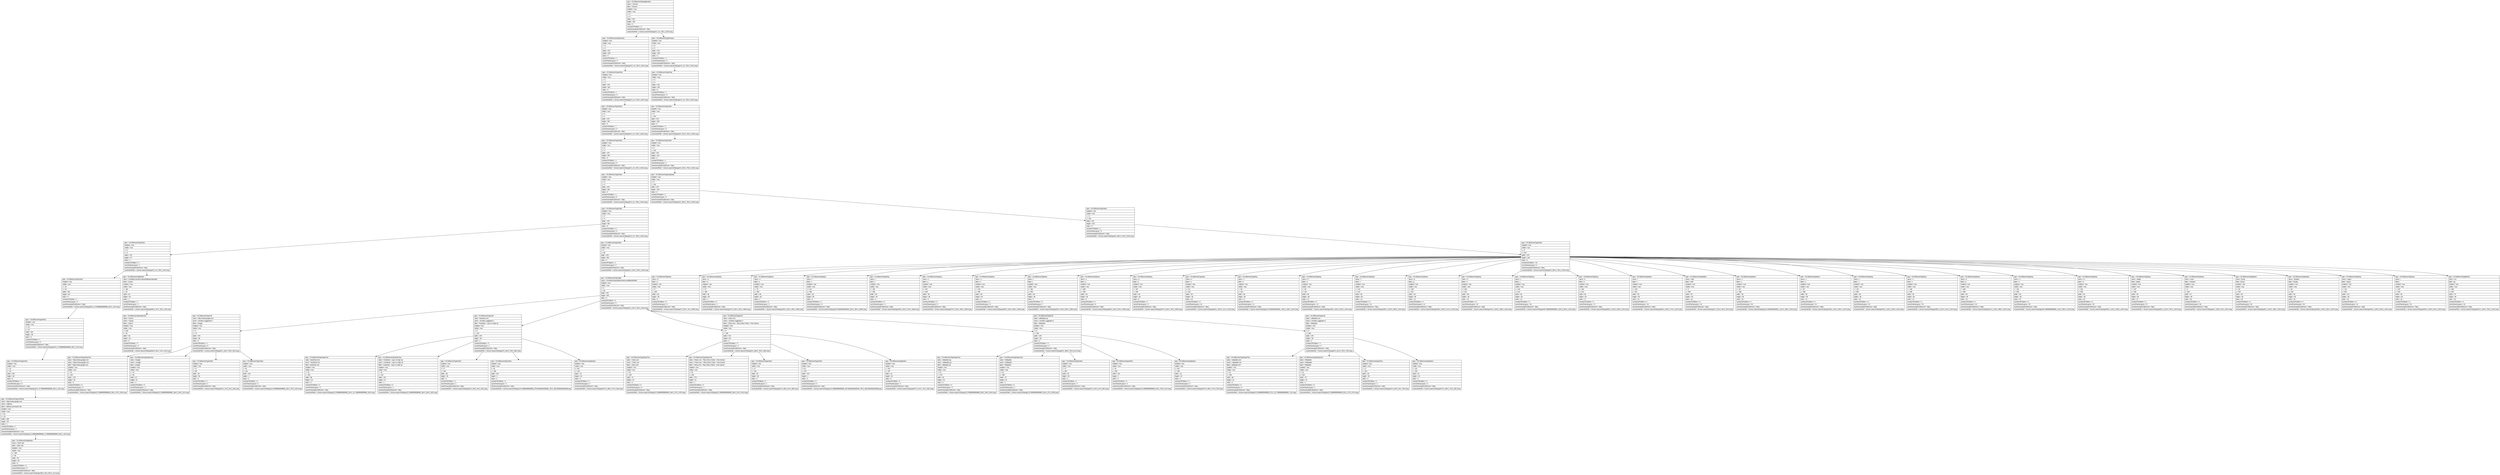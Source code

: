 digraph Layout {

	node [shape=record fontname=Arial];

	0	[label="{type = XCUIElementTypeApplication\l|name = Chrome\l|label = Chrome\l|enabled = true\l|visible = true\l|x = 0\l|y = 0\l|width = 375\l|height = 667\l|index = 0\l|numberOfChildren = 3\l|eventGeneratedOnElement = false \l|screenshotPath = chrome-search/S3/pngs/0.0_0.0_750.0_1334.0.png\l}"]
	1	[label="{type = XCUIElementTypeWindow\l|enabled = true\l|visible = true\l|x = 0\l|y = 0\l|width = 375\l|height = 667\l|index = 0\l|numberOfChildren = 1\l|numInParentLayout = 0\l|eventGeneratedOnElement = false \l|screenshotPath = chrome-search/S3/pngs/0.0_0.0_750.0_1334.0.png\l}"]
	2	[label="{type = XCUIElementTypeWindow\l|enabled = true\l|visible = true\l|x = 0\l|y = 0\l|width = 375\l|height = 667\l|index = 2\l|numberOfChildren = 1\l|numInParentLayout = 2\l|eventGeneratedOnElement = false \l|screenshotPath = chrome-search/S3/pngs/0.0_0.0_750.0_1334.0.png\l}"]
	3	[label="{type = XCUIElementTypeOther\l|enabled = true\l|visible = true\l|x = 0\l|y = 0\l|width = 375\l|height = 667\l|index = 0\l|numberOfChildren = 1\l|numInParentLayout = 0\l|eventGeneratedOnElement = false \l|screenshotPath = chrome-search/S3/pngs/0.0_0.0_750.0_1334.0.png\l}"]
	4	[label="{type = XCUIElementTypeOther\l|enabled = true\l|visible = true\l|x = 0\l|y = 0\l|width = 375\l|height = 667\l|index = 0\l|numberOfChildren = 1\l|numInParentLayout = 0\l|eventGeneratedOnElement = false \l|screenshotPath = chrome-search/S3/pngs/0.0_0.0_750.0_1334.0.png\l}"]
	5	[label="{type = XCUIElementTypeOther\l|enabled = true\l|visible = true\l|x = 0\l|y = 0\l|width = 375\l|height = 667\l|index = 0\l|numberOfChildren = 1\l|numInParentLayout = 0\l|eventGeneratedOnElement = false \l|screenshotPath = chrome-search/S3/pngs/0.0_0.0_750.0_1334.0.png\l}"]
	6	[label="{type = XCUIElementTypeOther\l|enabled = true\l|visible = true\l|x = 0\l|y = 407\l|width = 375\l|height = 260\l|index = 0\l|numberOfChildren = 3\l|numInParentLayout = 0\l|eventGeneratedOnElement = false \l|screenshotPath = chrome-search/S3/pngs/0.0_814.0_750.0_1334.0.png\l}"]
	7	[label="{type = XCUIElementTypeOther\l|enabled = true\l|visible = true\l|x = 0\l|y = 0\l|width = 375\l|height = 667\l|index = 0\l|numberOfChildren = 1\l|numInParentLayout = 0\l|eventGeneratedOnElement = false \l|screenshotPath = chrome-search/S3/pngs/0.0_0.0_750.0_1334.0.png\l}"]
	8	[label="{type = XCUIElementTypeOther\l|enabled = true\l|visible = true\l|x = 0\l|y = 451\l|width = 375\l|height = 216\l|index = 2\l|numberOfChildren = 1\l|numInParentLayout = 2\l|eventGeneratedOnElement = false \l|screenshotPath = chrome-search/S3/pngs/0.0_902.0_750.0_1334.0.png\l}"]
	9	[label="{type = XCUIElementTypeOther\l|enabled = true\l|visible = true\l|x = 0\l|y = 0\l|width = 375\l|height = 667\l|index = 0\l|numberOfChildren = 1\l|numInParentLayout = 0\l|eventGeneratedOnElement = false \l|screenshotPath = chrome-search/S3/pngs/0.0_0.0_750.0_1334.0.png\l}"]
	10	[label="{type = XCUIElementTypeKeyboard\l|enabled = true\l|visible = true\l|x = 0\l|y = 451\l|width = 375\l|height = 216\l|index = 0\l|numberOfChildren = 1\l|numInParentLayout = 0\l|eventGeneratedOnElement = false \l|screenshotPath = chrome-search/S3/pngs/0.0_902.0_750.0_1334.0.png\l}"]
	11	[label="{type = XCUIElementTypeOther\l|enabled = true\l|visible = true\l|x = 0\l|y = 0\l|width = 375\l|height = 667\l|index = 0\l|numberOfChildren = 6\l|numInParentLayout = 0\l|eventGeneratedOnElement = false \l|screenshotPath = chrome-search/S3/pngs/0.0_0.0_750.0_1334.0.png\l}"]
	12	[label="{type = XCUIElementTypeOther\l|enabled = true\l|visible = true\l|x = 0\l|y = 451\l|width = 375\l|height = 216\l|index = 0\l|numberOfChildren = 1\l|numInParentLayout = 0\l|eventGeneratedOnElement = false \l|screenshotPath = chrome-search/S3/pngs/0.0_902.0_750.0_1334.0.png\l}"]
	13	[label="{type = XCUIElementTypeOther\l|enabled = true\l|visible = true\l|x = 0\l|y = 0\l|width = 375\l|height = 70\l|index = 1\l|numberOfChildren = 3\l|numInParentLayout = 1\l|eventGeneratedOnElement = false \l|screenshotPath = chrome-search/S3/pngs/0.0_0.0_750.0_140.0.png\l}"]
	14	[label="{type = XCUIElementTypeOther\l|enabled = true\l|visible = true\l|x = 0\l|y = 66\l|width = 375\l|height = 601\l|index = 5\l|numberOfChildren = 2\l|numInParentLayout = 5\l|eventGeneratedOnElement = false \l|screenshotPath = chrome-search/S3/pngs/0.0_132.0_750.0_1334.0.png\l}"]
	15	[label="{type = XCUIElementTypeOther\l|enabled = true\l|visible = true\l|x = 0\l|y = 451\l|width = 375\l|height = 216\l|index = 0\l|numberOfChildren = 34\l|numInParentLayout = 0\l|eventGeneratedOnElement = false \l|screenshotPath = chrome-search/S3/pngs/0.0_902.0_750.0_1334.0.png\l}"]
	16	[label="{type = XCUIElementTypeOther\l|enabled = true\l|visible = true\l|x = 10\l|y = 24\l|width = 291\l|height = 36\l|index = 0\l|numberOfChildren = 1\l|numInParentLayout = 0\l|eventGeneratedOnElement = false \l|screenshotPath = chrome-search/S3/pngs/20.0_47.99999999999999_602.0_120.0.png\l}"]
	17	[label="{type = XCUIElementTypeButton\l|name = kToolbarCancelOmniboxEditButtonIdentifier\l|label = Cancel\l|enabled = true\l|visible = true\l|x = 301\l|y = 20\l|width = 64\l|height = 44\l|index = 1\l|numberOfChildren = 1\l|numInParentLayout = 1\l|eventGeneratedOnElement = false \l|screenshotPath = chrome-search/S3/pngs/602.0_40.0_730.0_128.0.png\l}"]
	18	[label="{type = XCUIElementTypeTable\l|name = OmniboxPopupTableViewAccessibilityIdentifier\l|enabled = true\l|visible = true\l|x = 0\l|y = 66\l|width = 375\l|height = 601\l|index = 0\l|numberOfChildren = 5\l|numInParentLayout = 0\l|eventGeneratedOnElement = false \l|screenshotPath = chrome-search/S3/pngs/0.0_132.0_750.0_1334.0.png\l}"]
	19	[label="{type = XCUIElementTypeKey\l|name = q\l|label = q\l|enabled = true\l|visible = true\l|x = 0\l|y = 458\l|width = 38\l|height = 46\l|index = 0\l|numberOfChildren = 0\l|numInParentLayout = 0\l|eventGeneratedOnElement = false \l|screenshotPath = chrome-search/S3/pngs/0.0_916.0_76.0_1008.0.png\l}"]
	20	[label="{type = XCUIElementTypeKey\l|name = w\l|label = w\l|enabled = true\l|visible = true\l|x = 37\l|y = 458\l|width = 38\l|height = 46\l|index = 1\l|numberOfChildren = 0\l|numInParentLayout = 1\l|eventGeneratedOnElement = false \l|screenshotPath = chrome-search/S3/pngs/74.0_916.0_150.0_1008.0.png\l}"]
	21	[label="{type = XCUIElementTypeKey\l|name = e\l|label = e\l|enabled = true\l|visible = true\l|x = 75\l|y = 458\l|width = 38\l|height = 46\l|index = 2\l|numberOfChildren = 0\l|numInParentLayout = 2\l|eventGeneratedOnElement = false \l|screenshotPath = chrome-search/S3/pngs/150.0_916.0_226.0_1008.0.png\l}"]
	22	[label="{type = XCUIElementTypeKey\l|name = r\l|label = r\l|enabled = true\l|visible = true\l|x = 112\l|y = 458\l|width = 38\l|height = 46\l|index = 3\l|numberOfChildren = 0\l|numInParentLayout = 3\l|eventGeneratedOnElement = false \l|screenshotPath = chrome-search/S3/pngs/224.00000000000003_916.0_300.0_1008.0.png\l}"]
	23	[label="{type = XCUIElementTypeKey\l|name = t\l|label = t\l|enabled = true\l|visible = true\l|x = 150\l|y = 458\l|width = 38\l|height = 46\l|index = 4\l|numberOfChildren = 0\l|numInParentLayout = 4\l|eventGeneratedOnElement = false \l|screenshotPath = chrome-search/S3/pngs/300.0_916.0_376.0_1008.0.png\l}"]
	24	[label="{type = XCUIElementTypeKey\l|name = y\l|label = y\l|enabled = true\l|visible = true\l|x = 187\l|y = 458\l|width = 38\l|height = 46\l|index = 5\l|numberOfChildren = 0\l|numInParentLayout = 5\l|eventGeneratedOnElement = false \l|screenshotPath = chrome-search/S3/pngs/374.0_916.0_450.0_1008.0.png\l}"]
	25	[label="{type = XCUIElementTypeKey\l|name = u\l|label = u\l|enabled = true\l|visible = true\l|x = 225\l|y = 458\l|width = 38\l|height = 46\l|index = 6\l|numberOfChildren = 0\l|numInParentLayout = 6\l|eventGeneratedOnElement = false \l|screenshotPath = chrome-search/S3/pngs/450.0_916.0_526.0_1008.0.png\l}"]
	26	[label="{type = XCUIElementTypeKey\l|name = i\l|label = i\l|enabled = true\l|visible = true\l|x = 262\l|y = 458\l|width = 38\l|height = 46\l|index = 7\l|numberOfChildren = 0\l|numInParentLayout = 7\l|eventGeneratedOnElement = false \l|screenshotPath = chrome-search/S3/pngs/524.0_916.0_600.0_1008.0.png\l}"]
	27	[label="{type = XCUIElementTypeKey\l|name = o\l|label = o\l|enabled = true\l|visible = true\l|x = 300\l|y = 458\l|width = 38\l|height = 46\l|index = 8\l|numberOfChildren = 0\l|numInParentLayout = 8\l|eventGeneratedOnElement = false \l|screenshotPath = chrome-search/S3/pngs/600.0_916.0_676.0_1008.0.png\l}"]
	28	[label="{type = XCUIElementTypeKey\l|name = p\l|label = p\l|enabled = true\l|visible = true\l|x = 337\l|y = 458\l|width = 38\l|height = 46\l|index = 9\l|numberOfChildren = 0\l|numInParentLayout = 9\l|eventGeneratedOnElement = false \l|screenshotPath = chrome-search/S3/pngs/674.0_916.0_750.0_1008.0.png\l}"]
	29	[label="{type = XCUIElementTypeKey\l|name = a\l|label = a\l|enabled = true\l|visible = true\l|x = 18\l|y = 512\l|width = 38\l|height = 46\l|index = 10\l|numberOfChildren = 0\l|numInParentLayout = 10\l|eventGeneratedOnElement = false \l|screenshotPath = chrome-search/S3/pngs/36.0_1024.0_112.0_1116.0.png\l}"]
	30	[label="{type = XCUIElementTypeKey\l|name = s\l|label = s\l|enabled = true\l|visible = true\l|x = 56\l|y = 512\l|width = 38\l|height = 46\l|index = 11\l|numberOfChildren = 0\l|numInParentLayout = 11\l|eventGeneratedOnElement = false \l|screenshotPath = chrome-search/S3/pngs/112.00000000000001_1024.0_188.0_1116.0.png\l}"]
	31	[label="{type = XCUIElementTypeKey\l|name = d\l|label = d\l|enabled = true\l|visible = true\l|x = 93\l|y = 512\l|width = 38\l|height = 46\l|index = 12\l|numberOfChildren = 0\l|numInParentLayout = 12\l|eventGeneratedOnElement = false \l|screenshotPath = chrome-search/S3/pngs/186.0_1024.0_262.0_1116.0.png\l}"]
	32	[label="{type = XCUIElementTypeKey\l|name = f\l|label = f\l|enabled = true\l|visible = true\l|x = 131\l|y = 512\l|width = 38\l|height = 46\l|index = 13\l|numberOfChildren = 0\l|numInParentLayout = 13\l|eventGeneratedOnElement = false \l|screenshotPath = chrome-search/S3/pngs/262.0_1024.0_338.0_1116.0.png\l}"]
	33	[label="{type = XCUIElementTypeKey\l|name = g\l|label = g\l|enabled = true\l|visible = true\l|x = 169\l|y = 512\l|width = 38\l|height = 46\l|index = 14\l|numberOfChildren = 0\l|numInParentLayout = 14\l|eventGeneratedOnElement = false \l|screenshotPath = chrome-search/S3/pngs/338.0_1024.0_414.0_1116.0.png\l}"]
	34	[label="{type = XCUIElementTypeKey\l|name = h\l|label = h\l|enabled = true\l|visible = true\l|x = 206\l|y = 512\l|width = 38\l|height = 46\l|index = 15\l|numberOfChildren = 0\l|numInParentLayout = 15\l|eventGeneratedOnElement = false \l|screenshotPath = chrome-search/S3/pngs/412.0_1024.0_488.0_1116.0.png\l}"]
	35	[label="{type = XCUIElementTypeKey\l|name = j\l|label = j\l|enabled = true\l|visible = true\l|x = 244\l|y = 512\l|width = 38\l|height = 46\l|index = 16\l|numberOfChildren = 0\l|numInParentLayout = 16\l|eventGeneratedOnElement = false \l|screenshotPath = chrome-search/S3/pngs/487.99999999999994_1024.0_564.0_1116.0.png\l}"]
	36	[label="{type = XCUIElementTypeKey\l|name = k\l|label = k\l|enabled = true\l|visible = true\l|x = 281\l|y = 512\l|width = 38\l|height = 46\l|index = 17\l|numberOfChildren = 0\l|numInParentLayout = 17\l|eventGeneratedOnElement = false \l|screenshotPath = chrome-search/S3/pngs/562.0_1024.0_638.0_1116.0.png\l}"]
	37	[label="{type = XCUIElementTypeKey\l|name = l\l|label = l\l|enabled = true\l|visible = true\l|x = 319\l|y = 512\l|width = 38\l|height = 46\l|index = 18\l|numberOfChildren = 0\l|numInParentLayout = 18\l|eventGeneratedOnElement = false \l|screenshotPath = chrome-search/S3/pngs/638.0_1024.0_714.0_1116.0.png\l}"]
	38	[label="{type = XCUIElementTypeButton\l|name = shift\l|label = shift\l|enabled = true\l|visible = true\l|x = 0\l|y = 566\l|width = 48\l|height = 46\l|index = 19\l|numberOfChildren = 0\l|numInParentLayout = 19\l|eventGeneratedOnElement = false \l|screenshotPath = chrome-search/S3/pngs/0.0_1132.0_96.0_1224.0.png\l}"]
	39	[label="{type = XCUIElementTypeKey\l|name = z\l|label = z\l|enabled = true\l|visible = true\l|x = 56\l|y = 566\l|width = 38\l|height = 46\l|index = 20\l|numberOfChildren = 0\l|numInParentLayout = 20\l|eventGeneratedOnElement = false \l|screenshotPath = chrome-search/S3/pngs/112.00000000000001_1132.0_188.0_1224.0.png\l}"]
	40	[label="{type = XCUIElementTypeKey\l|name = x\l|label = x\l|enabled = true\l|visible = true\l|x = 93\l|y = 566\l|width = 38\l|height = 46\l|index = 21\l|numberOfChildren = 0\l|numInParentLayout = 21\l|eventGeneratedOnElement = false \l|screenshotPath = chrome-search/S3/pngs/186.0_1132.0_262.0_1224.0.png\l}"]
	41	[label="{type = XCUIElementTypeKey\l|name = c\l|label = c\l|enabled = true\l|visible = true\l|x = 131\l|y = 566\l|width = 38\l|height = 46\l|index = 22\l|numberOfChildren = 0\l|numInParentLayout = 22\l|eventGeneratedOnElement = false \l|screenshotPath = chrome-search/S3/pngs/262.0_1132.0_338.0_1224.0.png\l}"]
	42	[label="{type = XCUIElementTypeKey\l|name = v\l|label = v\l|enabled = true\l|visible = true\l|x = 169\l|y = 566\l|width = 38\l|height = 46\l|index = 23\l|numberOfChildren = 0\l|numInParentLayout = 23\l|eventGeneratedOnElement = false \l|screenshotPath = chrome-search/S3/pngs/338.0_1132.0_414.0_1224.0.png\l}"]
	43	[label="{type = XCUIElementTypeKey\l|name = b\l|label = b\l|enabled = true\l|visible = true\l|x = 206\l|y = 566\l|width = 38\l|height = 46\l|index = 24\l|numberOfChildren = 0\l|numInParentLayout = 24\l|eventGeneratedOnElement = false \l|screenshotPath = chrome-search/S3/pngs/412.0_1132.0_488.0_1224.0.png\l}"]
	44	[label="{type = XCUIElementTypeKey\l|name = n\l|label = n\l|enabled = true\l|visible = true\l|x = 244\l|y = 566\l|width = 38\l|height = 46\l|index = 25\l|numberOfChildren = 0\l|numInParentLayout = 25\l|eventGeneratedOnElement = false \l|screenshotPath = chrome-search/S3/pngs/487.99999999999994_1132.0_564.0_1224.0.png\l}"]
	45	[label="{type = XCUIElementTypeKey\l|name = m\l|label = m\l|enabled = true\l|visible = true\l|x = 281\l|y = 566\l|width = 38\l|height = 46\l|index = 26\l|numberOfChildren = 0\l|numInParentLayout = 26\l|eventGeneratedOnElement = false \l|screenshotPath = chrome-search/S3/pngs/562.0_1132.0_638.0_1224.0.png\l}"]
	46	[label="{type = XCUIElementTypeKey\l|name = delete\l|label = delete\l|enabled = true\l|visible = true\l|x = 327\l|y = 566\l|width = 48\l|height = 46\l|index = 27\l|numberOfChildren = 0\l|numInParentLayout = 27\l|eventGeneratedOnElement = false \l|screenshotPath = chrome-search/S3/pngs/654.0_1132.0_750.0_1224.0.png\l}"]
	47	[label="{type = XCUIElementTypeKey\l|name = more\l|label = numbers\l|enabled = true\l|visible = true\l|x = 0\l|y = 620\l|width = 47\l|height = 46\l|index = 28\l|numberOfChildren = 0\l|numInParentLayout = 28\l|eventGeneratedOnElement = false \l|screenshotPath = chrome-search/S3/pngs/0.0_1240.0_94.0_1332.0.png\l}"]
	48	[label="{type = XCUIElementTypeButton\l|name = Emoji\l|label = Emoji\l|enabled = true\l|visible = true\l|x = 46\l|y = 620\l|width = 48\l|height = 46\l|index = 29\l|numberOfChildren = 0\l|numInParentLayout = 29\l|eventGeneratedOnElement = false \l|screenshotPath = chrome-search/S3/pngs/92.0_1240.0_188.0_1332.0.png\l}"]
	49	[label="{type = XCUIElementTypeButton\l|name = dictation\l|label = Dictate\l|enabled = true\l|visible = true\l|x = 93\l|y = 620\l|width = 38\l|height = 46\l|index = 30\l|numberOfChildren = 0\l|numInParentLayout = 30\l|eventGeneratedOnElement = false \l|screenshotPath = chrome-search/S3/pngs/186.0_1240.0_262.0_1332.0.png\l}"]
	50	[label="{type = XCUIElementTypeKey\l|name = space\l|label = space\l|enabled = true\l|visible = true\l|x = 131\l|y = 620\l|width = 137\l|height = 46\l|index = 31\l|numberOfChildren = 0\l|numInParentLayout = 31\l|eventGeneratedOnElement = false \l|screenshotPath = chrome-search/S3/pngs/262.0_1240.0_536.0_1332.0.png\l}"]
	51	[label="{type = XCUIElementTypeKey\l|name = .\l|label = .\l|enabled = true\l|visible = true\l|x = 267\l|y = 620\l|width = 38\l|height = 46\l|index = 32\l|numberOfChildren = 0\l|numInParentLayout = 32\l|eventGeneratedOnElement = false \l|screenshotPath = chrome-search/S3/pngs/534.0_1240.0_610.0_1332.0.png\l}"]
	52	[label="{type = XCUIElementTypeButton\l|name = Go\l|label = go\l|enabled = true\l|visible = true\l|x = 305\l|y = 620\l|width = 70\l|height = 46\l|index = 33\l|numberOfChildren = 0\l|numInParentLayout = 33\l|eventGeneratedOnElement = false \l|screenshotPath = chrome-search/S3/pngs/610.0_1240.0_750.0_1332.0.png\l}"]
	53	[label="{type = XCUIElementTypeOther\l|enabled = true\l|visible = true\l|x = 10\l|y = 24\l|width = 291\l|height = 36\l|index = 0\l|numberOfChildren = 1\l|numInParentLayout = 0\l|eventGeneratedOnElement = false \l|screenshotPath = chrome-search/S3/pngs/20.0_47.99999999999999_602.0_120.0.png\l}"]
	54	[label="{type = XCUIElementTypeStaticText\l|value = Cancel\l|name = Cancel\l|label = Cancel\l|enabled = true\l|visible = true\l|x = 309\l|y = 33\l|width = 48\l|height = 18\l|index = 0\l|numberOfChildren = 0\l|numInParentLayout = 0\l|eventGeneratedOnElement = false \l|screenshotPath = chrome-search/S3/pngs/618.0_66.0_714.0_102.0.png\l}"]
	55	[label="{type = XCUIElementTypeCell\l|value = https://www.google.com\l|name = omnibox suggestion 0\l|label = Google\l|enabled = true\l|visible = true\l|x = 0\l|y = 74\l|width = 375\l|height = 58\l|index = 0\l|numberOfChildren = 4\l|numInParentLayout = 0\l|eventGeneratedOnElement = false \l|screenshotPath = chrome-search/S3/pngs/0.0_148.0_750.0_264.0.png\l}"]
	56	[label="{type = XCUIElementTypeCell\l|value = facebook.com\l|name = omnibox suggestion 1\l|label = Facebook - Log In or Sign Up\l|enabled = true\l|visible = true\l|x = 0\l|y = 132\l|width = 375\l|height = 58\l|index = 1\l|numberOfChildren = 5\l|numInParentLayout = 1\l|eventGeneratedOnElement = false \l|screenshotPath = chrome-search/S3/pngs/0.0_264.0_750.0_380.0.png\l}"]
	57	[label="{type = XCUIElementTypeCell\l|value = chess.com\l|name = omnibox suggestion 2\l|label = Chess.com - Play Chess Online - Free Games\l|enabled = true\l|visible = true\l|x = 0\l|y = 190\l|width = 375\l|height = 58\l|index = 2\l|numberOfChildren = 5\l|numInParentLayout = 2\l|eventGeneratedOnElement = false \l|screenshotPath = chrome-search/S3/pngs/0.0_380.0_750.0_496.0.png\l}"]
	58	[label="{type = XCUIElementTypeCell\l|value = wikipedia.org\l|name = omnibox suggestion 3\l|label = Wikipedia\l|enabled = true\l|visible = true\l|x = 0\l|y = 248\l|width = 375\l|height = 58\l|index = 3\l|numberOfChildren = 5\l|numInParentLayout = 3\l|eventGeneratedOnElement = false \l|screenshotPath = chrome-search/S3/pngs/0.0_496.0_750.0_612.0.png\l}"]
	59	[label="{type = XCUIElementTypeCell\l|value = wikipedia.com\l|name = omnibox suggestion 4\l|label = Wikipedia\l|enabled = true\l|visible = true\l|x = 0\l|y = 306\l|width = 375\l|height = 58\l|index = 4\l|numberOfChildren = 4\l|numInParentLayout = 4\l|eventGeneratedOnElement = false \l|screenshotPath = chrome-search/S3/pngs/0.0_612.0_750.0_728.0.png\l}"]
	60	[label="{type = XCUIElementTypeOther\l|enabled = true\l|visible = true\l|x = 10\l|y = 24\l|width = 291\l|height = 36\l|index = 0\l|numberOfChildren = 2\l|numInParentLayout = 0\l|eventGeneratedOnElement = false \l|screenshotPath = chrome-search/S3/pngs/20.0_47.99999999999999_602.0_120.0.png\l}"]
	61	[label="{type = XCUIElementTypeStaticText\l|value = https://www.google.com\l|name = https://www.google.com\l|label = https://www.google.com\l|enabled = true\l|visible = true\l|x = 61\l|y = 104\l|width = 176\l|height = 19\l|index = 0\l|numberOfChildren = 0\l|numInParentLayout = 0\l|eventGeneratedOnElement = false \l|screenshotPath = chrome-search/S3/pngs/121.99999999999999_208.0_474.0_246.0.png\l}"]
	62	[label="{type = XCUIElementTypeStaticText\l|value = Google\l|name = Google\l|label = Google\l|enabled = true\l|visible = true\l|x = 61\l|y = 84\l|width = 57\l|height = 21\l|index = 1\l|numberOfChildren = 0\l|numInParentLayout = 1\l|eventGeneratedOnElement = false \l|screenshotPath = chrome-search/S3/pngs/121.99999999999999_168.0_236.0_210.0.png\l}"]
	63	[label="{type = XCUIElementTypeOther\l|enabled = true\l|visible = true\l|x = 17\l|y = 88\l|width = 30\l|height = 30\l|index = 2\l|numberOfChildren = 2\l|numInParentLayout = 2\l|eventGeneratedOnElement = false \l|screenshotPath = chrome-search/S3/pngs/34.0_176.0_94.0_236.0.png\l}"]
	64	[label="{type = XCUIElementTypeOther\l|enabled = true\l|visible = true\l|x = 61\l|y = 131\l|width = 314\l|height = 1\l|index = 3\l|numberOfChildren = 0\l|numInParentLayout = 3\l|eventGeneratedOnElement = false \l|screenshotPath = chrome-search/S3/pngs/121.99999999999999_262.0_750.0_264.0.png\l}"]
	65	[label="{type = XCUIElementTypeStaticText\l|value = facebook.com\l|name = facebook.com\l|label = facebook.com\l|enabled = true\l|visible = true\l|x = 61\l|y = 162\l|width = 98\l|height = 19\l|index = 0\l|numberOfChildren = 0\l|numInParentLayout = 0\l|eventGeneratedOnElement = false \l|screenshotPath = chrome-search/S3/pngs/121.99999999999999_324.0_317.99999999999994_362.0.png\l}"]
	66	[label="{type = XCUIElementTypeStaticText\l|value = Facebook - Log In or Sign Up\l|name = Facebook - Log In or Sign Up\l|label = Facebook - Log In or Sign Up\l|enabled = true\l|visible = true\l|x = 61\l|y = 142\l|width = 221\l|height = 21\l|index = 1\l|numberOfChildren = 0\l|numInParentLayout = 1\l|eventGeneratedOnElement = false \l|screenshotPath = chrome-search/S3/pngs/121.99999999999999_284.0_564.0_326.0.png\l}"]
	67	[label="{type = XCUIElementTypeOther\l|enabled = true\l|visible = true\l|x = 17\l|y = 146\l|width = 30\l|height = 30\l|index = 2\l|numberOfChildren = 2\l|numInParentLayout = 2\l|eventGeneratedOnElement = false \l|screenshotPath = chrome-search/S3/pngs/34.0_292.0_94.0_352.0.png\l}"]
	68	[label="{type = XCUIElementTypeOther\l|enabled = true\l|visible = true\l|x = 61\l|y = 189\l|width = 314\l|height = 1\l|index = 3\l|numberOfChildren = 0\l|numInParentLayout = 3\l|eventGeneratedOnElement = false \l|screenshotPath = chrome-search/S3/pngs/121.99999999999999_378.00000000000006_750.0_380.00000000000006.png\l}"]
	69	[label="{type = XCUIElementTypeButton\l|enabled = true\l|visible = true\l|x = 337\l|y = 149\l|width = 24\l|height = 24\l|index = 4\l|numberOfChildren = 0\l|numInParentLayout = 4\l|eventGeneratedOnElement = false \l|screenshotPath = chrome-search/S3/pngs/674.0_298.0_722.0_346.0.png\l}"]
	70	[label="{type = XCUIElementTypeStaticText\l|value = chess.com\l|name = chess.com\l|label = chess.com\l|enabled = true\l|visible = true\l|x = 61\l|y = 220\l|width = 74\l|height = 19\l|index = 0\l|numberOfChildren = 0\l|numInParentLayout = 0\l|eventGeneratedOnElement = false \l|screenshotPath = chrome-search/S3/pngs/121.99999999999999_440.0_270.0_478.0.png\l}"]
	71	[label="{type = XCUIElementTypeStaticText\l|value = Chess.com - Play Chess Online - Free Games\l|name = Chess.com - Play Chess Online - Free Games\l|label = Chess.com - Play Chess Online - Free Games\l|enabled = true\l|visible = true\l|x = 61\l|y = 200\l|width = 276\l|height = 21\l|index = 1\l|numberOfChildren = 0\l|numInParentLayout = 1\l|eventGeneratedOnElement = false \l|screenshotPath = chrome-search/S3/pngs/121.99999999999999_400.0_674.0_442.0.png\l}"]
	72	[label="{type = XCUIElementTypeOther\l|enabled = true\l|visible = true\l|x = 17\l|y = 204\l|width = 30\l|height = 30\l|index = 2\l|numberOfChildren = 2\l|numInParentLayout = 2\l|eventGeneratedOnElement = false \l|screenshotPath = chrome-search/S3/pngs/34.0_408.0_94.0_468.0.png\l}"]
	73	[label="{type = XCUIElementTypeOther\l|enabled = true\l|visible = true\l|x = 61\l|y = 247\l|width = 314\l|height = 1\l|index = 3\l|numberOfChildren = 0\l|numInParentLayout = 3\l|eventGeneratedOnElement = false \l|screenshotPath = chrome-search/S3/pngs/121.99999999999999_494.00000000000006_750.0_496.00000000000006.png\l}"]
	74	[label="{type = XCUIElementTypeButton\l|enabled = true\l|visible = true\l|x = 337\l|y = 207\l|width = 24\l|height = 24\l|index = 4\l|numberOfChildren = 0\l|numInParentLayout = 4\l|eventGeneratedOnElement = false \l|screenshotPath = chrome-search/S3/pngs/674.0_414.0_722.0_462.0.png\l}"]
	75	[label="{type = XCUIElementTypeStaticText\l|value = wikipedia.org\l|name = wikipedia.org\l|label = wikipedia.org\l|enabled = true\l|visible = true\l|x = 61\l|y = 278\l|width = 91\l|height = 19\l|index = 0\l|numberOfChildren = 0\l|numInParentLayout = 0\l|eventGeneratedOnElement = false \l|screenshotPath = chrome-search/S3/pngs/121.99999999999999_556.0_304.0_594.0.png\l}"]
	76	[label="{type = XCUIElementTypeStaticText\l|value = Wikipedia\l|name = Wikipedia\l|label = Wikipedia\l|enabled = true\l|visible = true\l|x = 61\l|y = 258\l|width = 75\l|height = 21\l|index = 1\l|numberOfChildren = 0\l|numInParentLayout = 1\l|eventGeneratedOnElement = false \l|screenshotPath = chrome-search/S3/pngs/121.99999999999999_516.0_272.0_558.0.png\l}"]
	77	[label="{type = XCUIElementTypeOther\l|enabled = true\l|visible = true\l|x = 17\l|y = 262\l|width = 30\l|height = 30\l|index = 2\l|numberOfChildren = 2\l|numInParentLayout = 2\l|eventGeneratedOnElement = false \l|screenshotPath = chrome-search/S3/pngs/34.0_524.0_94.0_584.0.png\l}"]
	78	[label="{type = XCUIElementTypeOther\l|enabled = true\l|visible = true\l|x = 61\l|y = 305\l|width = 314\l|height = 1\l|index = 3\l|numberOfChildren = 0\l|numInParentLayout = 3\l|eventGeneratedOnElement = false \l|screenshotPath = chrome-search/S3/pngs/121.99999999999999_610.0_750.0_612.0.png\l}"]
	79	[label="{type = XCUIElementTypeButton\l|enabled = true\l|visible = true\l|x = 337\l|y = 265\l|width = 24\l|height = 24\l|index = 4\l|numberOfChildren = 0\l|numInParentLayout = 4\l|eventGeneratedOnElement = false \l|screenshotPath = chrome-search/S3/pngs/674.0_530.0_722.0_578.0.png\l}"]
	80	[label="{type = XCUIElementTypeStaticText\l|value = wikipedia.com\l|name = wikipedia.com\l|label = wikipedia.com\l|enabled = true\l|visible = true\l|x = 61\l|y = 336\l|width = 98\l|height = 19\l|index = 0\l|numberOfChildren = 0\l|numInParentLayout = 0\l|eventGeneratedOnElement = false \l|screenshotPath = chrome-search/S3/pngs/121.99999999999999_672.0_317.99999999999994_710.0.png\l}"]
	81	[label="{type = XCUIElementTypeStaticText\l|value = Wikipedia\l|name = Wikipedia\l|label = Wikipedia\l|enabled = true\l|visible = true\l|x = 61\l|y = 316\l|width = 75\l|height = 21\l|index = 1\l|numberOfChildren = 0\l|numInParentLayout = 1\l|eventGeneratedOnElement = false \l|screenshotPath = chrome-search/S3/pngs/121.99999999999999_632.0_272.0_674.0.png\l}"]
	82	[label="{type = XCUIElementTypeOther\l|enabled = true\l|visible = true\l|x = 17\l|y = 320\l|width = 30\l|height = 30\l|index = 2\l|numberOfChildren = 2\l|numInParentLayout = 2\l|eventGeneratedOnElement = false \l|screenshotPath = chrome-search/S3/pngs/34.0_640.0_94.0_700.0.png\l}"]
	83	[label="{type = XCUIElementTypeButton\l|enabled = true\l|visible = true\l|x = 337\l|y = 323\l|width = 24\l|height = 24\l|index = 3\l|numberOfChildren = 0\l|numInParentLayout = 3\l|eventGeneratedOnElement = false \l|screenshotPath = chrome-search/S3/pngs/674.0_646.0_722.0_694.0.png\l}"]
	84	[label="{type = XCUIElementTypeTextField\l|value = https://www.google.com\l|name = Address\l|label = Address and search bar\l|enabled = true\l|visible = true\l|x = 61\l|y = 24\l|width = 236\l|height = 36\l|index = 1\l|numberOfChildren = 1\l|numInParentLayout = 1\l|eventGeneratedOnElement = true \l|screenshotPath = chrome-search/S3/pngs/121.99999999999999_47.99999999999999_594.0_120.0.png\l}"]
	85	[label="{type = XCUIElementTypeButton\l|name = Clear Text\l|label = Clear Text\l|enabled = true\l|visible = true\l|x = 269\l|y = 28\l|width = 28\l|height = 28\l|index = 0\l|numberOfChildren = 0\l|numInParentLayout = 0\l|eventGeneratedOnElement = false \l|screenshotPath = chrome-search/S3/pngs/538.0_56.0_594.0_112.0.png\l}"]


	0 -> 1
	0 -> 2
	1 -> 3
	2 -> 4
	3 -> 5
	4 -> 6
	5 -> 7
	6 -> 8
	7 -> 9
	8 -> 10
	9 -> 11
	10 -> 12
	11 -> 13
	11 -> 14
	12 -> 15
	13 -> 16
	13 -> 17
	14 -> 18
	15 -> 19
	15 -> 20
	15 -> 21
	15 -> 22
	15 -> 23
	15 -> 24
	15 -> 25
	15 -> 26
	15 -> 27
	15 -> 28
	15 -> 29
	15 -> 30
	15 -> 31
	15 -> 32
	15 -> 33
	15 -> 34
	15 -> 35
	15 -> 36
	15 -> 37
	15 -> 38
	15 -> 39
	15 -> 40
	15 -> 41
	15 -> 42
	15 -> 43
	15 -> 44
	15 -> 45
	15 -> 46
	15 -> 47
	15 -> 48
	15 -> 49
	15 -> 50
	15 -> 51
	15 -> 52
	16 -> 53
	17 -> 54
	18 -> 55
	18 -> 56
	18 -> 57
	18 -> 58
	18 -> 59
	53 -> 60
	55 -> 61
	55 -> 62
	55 -> 63
	55 -> 64
	56 -> 65
	56 -> 66
	56 -> 67
	56 -> 68
	56 -> 69
	57 -> 70
	57 -> 71
	57 -> 72
	57 -> 73
	57 -> 74
	58 -> 75
	58 -> 76
	58 -> 77
	58 -> 78
	58 -> 79
	59 -> 80
	59 -> 81
	59 -> 82
	59 -> 83
	60 -> 84
	84 -> 85


}